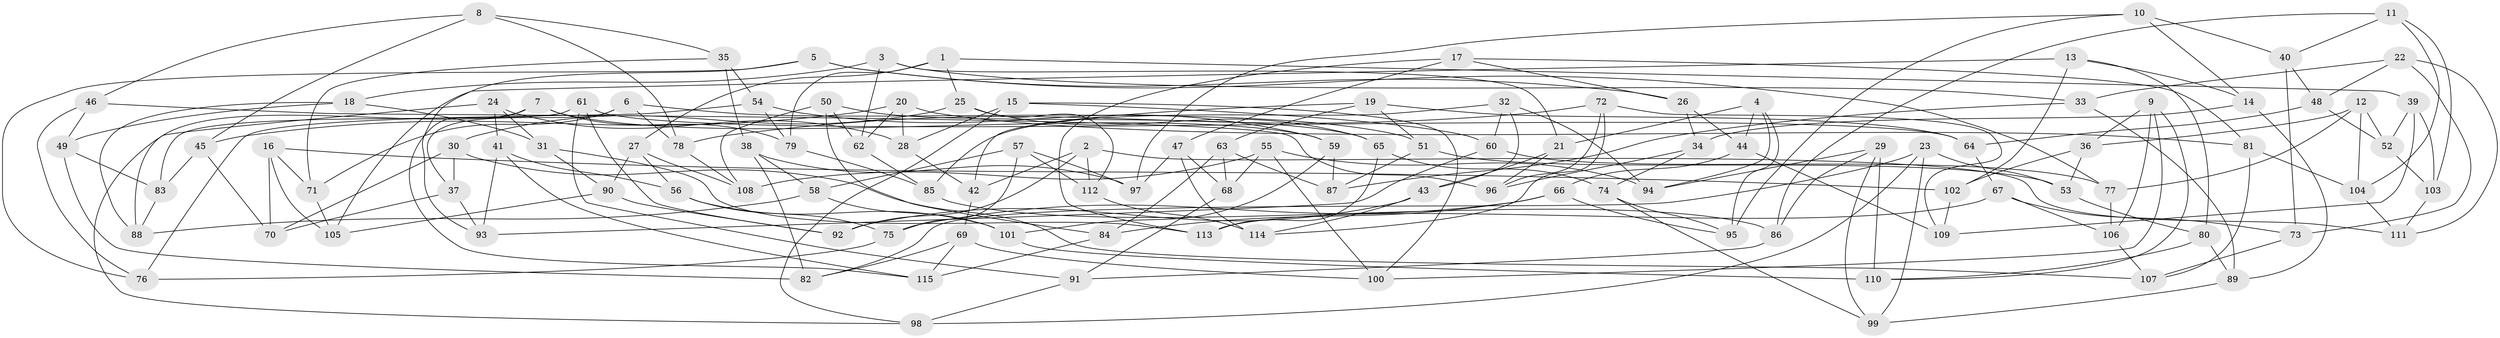 // Generated by graph-tools (version 1.1) at 2025/26/03/09/25 03:26:52]
// undirected, 115 vertices, 230 edges
graph export_dot {
graph [start="1"]
  node [color=gray90,style=filled];
  1;
  2;
  3;
  4;
  5;
  6;
  7;
  8;
  9;
  10;
  11;
  12;
  13;
  14;
  15;
  16;
  17;
  18;
  19;
  20;
  21;
  22;
  23;
  24;
  25;
  26;
  27;
  28;
  29;
  30;
  31;
  32;
  33;
  34;
  35;
  36;
  37;
  38;
  39;
  40;
  41;
  42;
  43;
  44;
  45;
  46;
  47;
  48;
  49;
  50;
  51;
  52;
  53;
  54;
  55;
  56;
  57;
  58;
  59;
  60;
  61;
  62;
  63;
  64;
  65;
  66;
  67;
  68;
  69;
  70;
  71;
  72;
  73;
  74;
  75;
  76;
  77;
  78;
  79;
  80;
  81;
  82;
  83;
  84;
  85;
  86;
  87;
  88;
  89;
  90;
  91;
  92;
  93;
  94;
  95;
  96;
  97;
  98;
  99;
  100;
  101;
  102;
  103;
  104;
  105;
  106;
  107;
  108;
  109;
  110;
  111;
  112;
  113;
  114;
  115;
  1 -- 25;
  1 -- 39;
  1 -- 79;
  1 -- 27;
  2 -- 42;
  2 -- 111;
  2 -- 112;
  2 -- 92;
  3 -- 18;
  3 -- 21;
  3 -- 62;
  3 -- 33;
  4 -- 44;
  4 -- 94;
  4 -- 95;
  4 -- 21;
  5 -- 93;
  5 -- 77;
  5 -- 26;
  5 -- 76;
  6 -- 78;
  6 -- 37;
  6 -- 71;
  6 -- 51;
  7 -- 98;
  7 -- 79;
  7 -- 115;
  7 -- 59;
  8 -- 45;
  8 -- 46;
  8 -- 35;
  8 -- 78;
  9 -- 36;
  9 -- 110;
  9 -- 100;
  9 -- 106;
  10 -- 95;
  10 -- 40;
  10 -- 14;
  10 -- 97;
  11 -- 103;
  11 -- 86;
  11 -- 40;
  11 -- 104;
  12 -- 104;
  12 -- 77;
  12 -- 36;
  12 -- 52;
  13 -- 102;
  13 -- 14;
  13 -- 80;
  13 -- 105;
  14 -- 89;
  14 -- 34;
  15 -- 100;
  15 -- 60;
  15 -- 28;
  15 -- 98;
  16 -- 105;
  16 -- 102;
  16 -- 70;
  16 -- 71;
  17 -- 26;
  17 -- 47;
  17 -- 113;
  17 -- 81;
  18 -- 88;
  18 -- 31;
  18 -- 49;
  19 -- 51;
  19 -- 42;
  19 -- 64;
  19 -- 63;
  20 -- 28;
  20 -- 62;
  20 -- 45;
  20 -- 81;
  21 -- 96;
  21 -- 43;
  22 -- 48;
  22 -- 73;
  22 -- 33;
  22 -- 111;
  23 -- 53;
  23 -- 99;
  23 -- 82;
  23 -- 98;
  24 -- 41;
  24 -- 28;
  24 -- 31;
  24 -- 88;
  25 -- 112;
  25 -- 30;
  25 -- 65;
  26 -- 34;
  26 -- 44;
  27 -- 56;
  27 -- 108;
  27 -- 90;
  28 -- 42;
  29 -- 86;
  29 -- 99;
  29 -- 94;
  29 -- 110;
  30 -- 37;
  30 -- 107;
  30 -- 70;
  31 -- 113;
  31 -- 90;
  32 -- 94;
  32 -- 43;
  32 -- 60;
  32 -- 85;
  33 -- 89;
  33 -- 87;
  34 -- 96;
  34 -- 74;
  35 -- 38;
  35 -- 71;
  35 -- 54;
  36 -- 102;
  36 -- 53;
  37 -- 70;
  37 -- 93;
  38 -- 97;
  38 -- 82;
  38 -- 58;
  39 -- 103;
  39 -- 109;
  39 -- 52;
  40 -- 48;
  40 -- 73;
  41 -- 93;
  41 -- 56;
  41 -- 115;
  42 -- 69;
  43 -- 92;
  43 -- 114;
  44 -- 66;
  44 -- 109;
  45 -- 70;
  45 -- 83;
  46 -- 96;
  46 -- 49;
  46 -- 76;
  47 -- 68;
  47 -- 114;
  47 -- 97;
  48 -- 52;
  48 -- 64;
  49 -- 82;
  49 -- 83;
  50 -- 108;
  50 -- 84;
  50 -- 62;
  50 -- 65;
  51 -- 53;
  51 -- 87;
  52 -- 103;
  53 -- 80;
  54 -- 59;
  54 -- 79;
  54 -- 76;
  55 -- 100;
  55 -- 68;
  55 -- 94;
  55 -- 108;
  56 -- 75;
  56 -- 101;
  57 -- 97;
  57 -- 112;
  57 -- 58;
  57 -- 75;
  58 -- 88;
  58 -- 101;
  59 -- 87;
  59 -- 101;
  60 -- 77;
  60 -- 93;
  61 -- 91;
  61 -- 83;
  61 -- 92;
  61 -- 64;
  62 -- 85;
  63 -- 68;
  63 -- 84;
  63 -- 87;
  64 -- 67;
  65 -- 74;
  65 -- 113;
  66 -- 95;
  66 -- 84;
  66 -- 75;
  67 -- 106;
  67 -- 73;
  67 -- 113;
  68 -- 91;
  69 -- 100;
  69 -- 82;
  69 -- 115;
  71 -- 105;
  72 -- 109;
  72 -- 78;
  72 -- 114;
  72 -- 96;
  73 -- 107;
  74 -- 95;
  74 -- 99;
  75 -- 76;
  77 -- 106;
  78 -- 108;
  79 -- 85;
  80 -- 110;
  80 -- 89;
  81 -- 107;
  81 -- 104;
  83 -- 88;
  84 -- 115;
  85 -- 86;
  86 -- 91;
  89 -- 99;
  90 -- 92;
  90 -- 105;
  91 -- 98;
  101 -- 110;
  102 -- 109;
  103 -- 111;
  104 -- 111;
  106 -- 107;
  112 -- 114;
}
